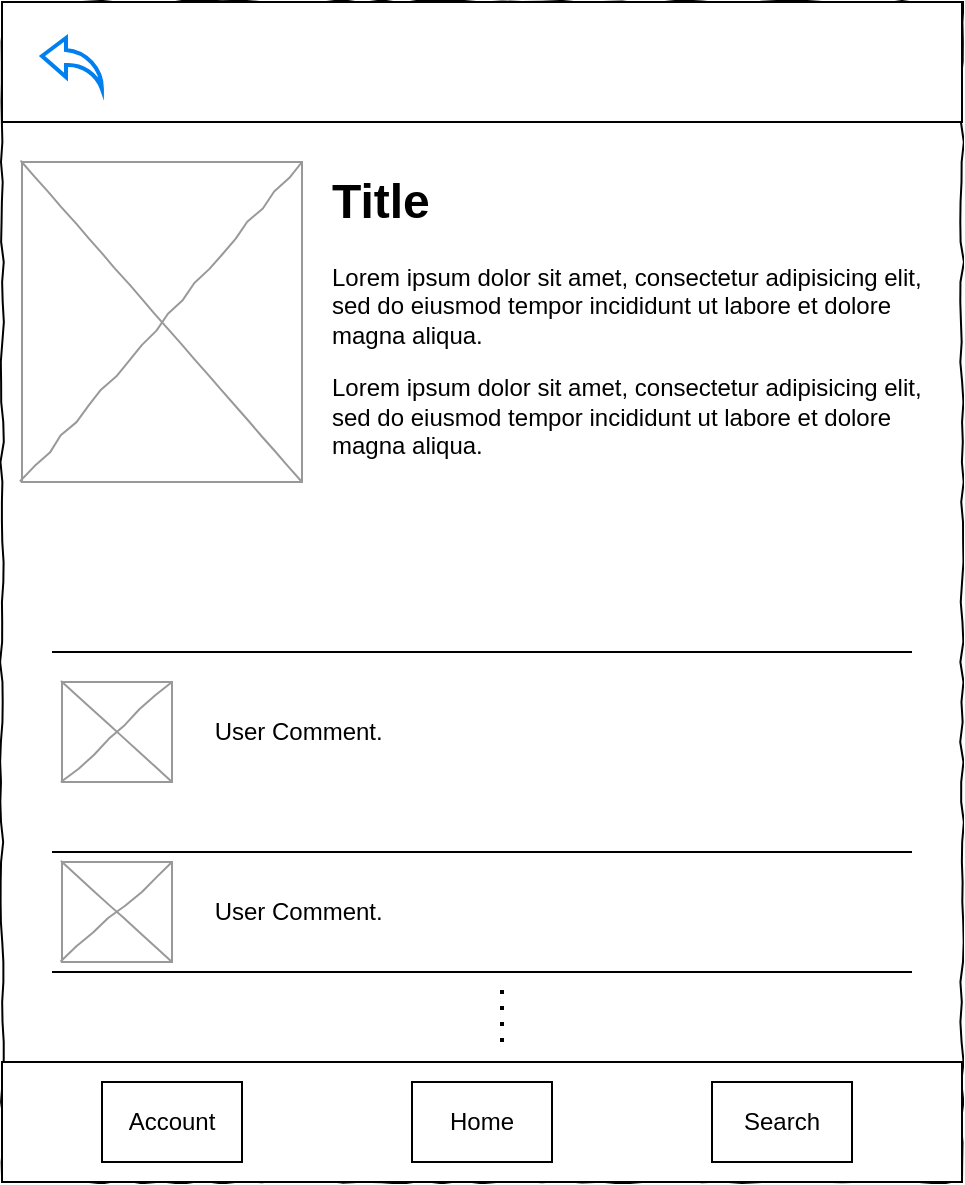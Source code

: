 <mxfile version="15.4.0" type="device"><diagram id="KpNzoV_c-4TvSCJcUqke" name="Page-1"><mxGraphModel dx="1024" dy="592" grid="1" gridSize="10" guides="1" tooltips="1" connect="1" arrows="1" fold="1" page="1" pageScale="1" pageWidth="1100" pageHeight="850" math="0" shadow="0"><root><mxCell id="0"/><mxCell id="1" parent="0"/><mxCell id="dr2poNsHKaFnAszCJTqz-1" value="" style="whiteSpace=wrap;html=1;rounded=0;shadow=0;labelBackgroundColor=none;strokeWidth=1;fillColor=none;fontFamily=Verdana;fontSize=12;align=center;comic=1;" vertex="1" parent="1"><mxGeometry x="30" y="90" width="480" height="590" as="geometry"/></mxCell><mxCell id="dr2poNsHKaFnAszCJTqz-2" value="" style="rounded=0;whiteSpace=wrap;html=1;" vertex="1" parent="1"><mxGeometry x="30" y="620" width="480" height="60" as="geometry"/></mxCell><mxCell id="dr2poNsHKaFnAszCJTqz-3" value="" style="group" vertex="1" connectable="0" parent="1"><mxGeometry x="235" y="630" width="70" height="40" as="geometry"/></mxCell><mxCell id="dr2poNsHKaFnAszCJTqz-4" value="" style="rounded=0;whiteSpace=wrap;html=1;" vertex="1" parent="dr2poNsHKaFnAszCJTqz-3"><mxGeometry width="70" height="40" as="geometry"/></mxCell><mxCell id="dr2poNsHKaFnAszCJTqz-5" value="Home" style="text;html=1;strokeColor=none;fillColor=none;align=center;verticalAlign=middle;whiteSpace=wrap;rounded=0;" vertex="1" parent="dr2poNsHKaFnAszCJTqz-3"><mxGeometry x="14" y="10" width="42" height="20" as="geometry"/></mxCell><mxCell id="dr2poNsHKaFnAszCJTqz-6" value="" style="group" vertex="1" connectable="0" parent="1"><mxGeometry x="385" y="630" width="70" height="40" as="geometry"/></mxCell><mxCell id="dr2poNsHKaFnAszCJTqz-7" value="" style="rounded=0;whiteSpace=wrap;html=1;" vertex="1" parent="dr2poNsHKaFnAszCJTqz-6"><mxGeometry width="70" height="40" as="geometry"/></mxCell><mxCell id="dr2poNsHKaFnAszCJTqz-8" value="Search" style="text;html=1;strokeColor=none;fillColor=none;align=center;verticalAlign=middle;whiteSpace=wrap;rounded=0;" vertex="1" parent="dr2poNsHKaFnAszCJTqz-6"><mxGeometry x="14" y="10" width="42" height="20" as="geometry"/></mxCell><mxCell id="dr2poNsHKaFnAszCJTqz-9" value="" style="group" vertex="1" connectable="0" parent="1"><mxGeometry x="80" y="630" width="70" height="40" as="geometry"/></mxCell><mxCell id="dr2poNsHKaFnAszCJTqz-10" value="" style="rounded=0;whiteSpace=wrap;html=1;" vertex="1" parent="dr2poNsHKaFnAszCJTqz-9"><mxGeometry width="70" height="40" as="geometry"/></mxCell><mxCell id="dr2poNsHKaFnAszCJTqz-11" value="Account" style="text;html=1;strokeColor=none;fillColor=none;align=center;verticalAlign=middle;whiteSpace=wrap;rounded=0;" vertex="1" parent="dr2poNsHKaFnAszCJTqz-9"><mxGeometry x="14" y="10" width="42" height="20" as="geometry"/></mxCell><mxCell id="dr2poNsHKaFnAszCJTqz-12" value="" style="rounded=0;whiteSpace=wrap;html=1;" vertex="1" parent="1"><mxGeometry x="30" y="90" width="480" height="60" as="geometry"/></mxCell><mxCell id="dr2poNsHKaFnAszCJTqz-18" value="" style="line;strokeWidth=1;rotatable=0;dashed=0;labelPosition=right;align=left;verticalAlign=middle;spacingTop=0;spacingLeft=6;points=[];portConstraint=eastwest;" vertex="1" parent="1"><mxGeometry x="55" y="410" width="430" height="10" as="geometry"/></mxCell><mxCell id="dr2poNsHKaFnAszCJTqz-19" value="" style="line;strokeWidth=1;rotatable=0;dashed=0;labelPosition=right;align=left;verticalAlign=middle;spacingTop=0;spacingLeft=6;points=[];portConstraint=eastwest;" vertex="1" parent="1"><mxGeometry x="55" y="510" width="430" height="10" as="geometry"/></mxCell><mxCell id="dr2poNsHKaFnAszCJTqz-20" value="" style="line;strokeWidth=1;rotatable=0;dashed=0;labelPosition=right;align=left;verticalAlign=middle;spacingTop=0;spacingLeft=6;points=[];portConstraint=eastwest;" vertex="1" parent="1"><mxGeometry x="55" y="570" width="430" height="10" as="geometry"/></mxCell><mxCell id="dr2poNsHKaFnAszCJTqz-21" value="" style="endArrow=none;dashed=1;html=1;dashPattern=1 3;strokeWidth=2;rounded=0;edgeStyle=orthogonalEdgeStyle;" edge="1" parent="1"><mxGeometry width="50" height="50" relative="1" as="geometry"><mxPoint x="280" y="610" as="sourcePoint"/><mxPoint x="280" y="580" as="targetPoint"/></mxGeometry></mxCell><mxCell id="dr2poNsHKaFnAszCJTqz-22" value="" style="verticalLabelPosition=bottom;shadow=0;dashed=0;align=center;html=1;verticalAlign=top;strokeWidth=1;shape=mxgraph.mockup.graphics.simpleIcon;strokeColor=#999999;rounded=0;labelBackgroundColor=none;fontFamily=Verdana;fontSize=14;fontColor=#000000;comic=1;" vertex="1" parent="1"><mxGeometry x="40" y="170" width="140" height="160" as="geometry"/></mxCell><mxCell id="dr2poNsHKaFnAszCJTqz-23" value="&lt;h1&gt;Title&lt;/h1&gt;&lt;p&gt;Lorem ipsum dolor sit amet, consectetur adipisicing elit, sed do eiusmod tempor incididunt ut labore et dolore magna aliqua.&lt;/p&gt;Lorem ipsum dolor sit amet, consectetur adipisicing elit, sed do eiusmod tempor incididunt ut labore et dolore magna aliqua." style="text;html=1;strokeColor=none;fillColor=none;spacing=5;spacingTop=-20;whiteSpace=wrap;overflow=hidden;rounded=0;" vertex="1" parent="1"><mxGeometry x="190" y="170" width="310" height="150" as="geometry"/></mxCell><mxCell id="dr2poNsHKaFnAszCJTqz-30" value="" style="html=1;verticalLabelPosition=bottom;align=center;labelBackgroundColor=#ffffff;verticalAlign=top;strokeWidth=2;strokeColor=#0080F0;shadow=0;dashed=0;shape=mxgraph.ios7.icons.back;" vertex="1" parent="1"><mxGeometry x="50" y="108" width="30" height="25.5" as="geometry"/></mxCell><mxCell id="dr2poNsHKaFnAszCJTqz-31" value="" style="verticalLabelPosition=bottom;shadow=0;dashed=0;align=center;html=1;verticalAlign=top;strokeWidth=1;shape=mxgraph.mockup.graphics.simpleIcon;strokeColor=#999999;rounded=0;labelBackgroundColor=none;fontFamily=Verdana;fontSize=14;fontColor=#000000;comic=1;" vertex="1" parent="1"><mxGeometry x="60" y="430" width="55" height="50" as="geometry"/></mxCell><mxCell id="dr2poNsHKaFnAszCJTqz-32" value="User Comment.&amp;nbsp;" style="text;html=1;strokeColor=none;fillColor=none;align=center;verticalAlign=middle;whiteSpace=wrap;rounded=0;" vertex="1" parent="1"><mxGeometry x="130" y="440" width="100" height="30" as="geometry"/></mxCell><mxCell id="dr2poNsHKaFnAszCJTqz-33" value="" style="verticalLabelPosition=bottom;shadow=0;dashed=0;align=center;html=1;verticalAlign=top;strokeWidth=1;shape=mxgraph.mockup.graphics.simpleIcon;strokeColor=#999999;rounded=0;labelBackgroundColor=none;fontFamily=Verdana;fontSize=14;fontColor=#000000;comic=1;" vertex="1" parent="1"><mxGeometry x="60" y="520" width="55" height="50" as="geometry"/></mxCell><mxCell id="dr2poNsHKaFnAszCJTqz-34" value="User Comment.&amp;nbsp;" style="text;html=1;strokeColor=none;fillColor=none;align=center;verticalAlign=middle;whiteSpace=wrap;rounded=0;" vertex="1" parent="1"><mxGeometry x="130" y="530" width="100" height="30" as="geometry"/></mxCell></root></mxGraphModel></diagram></mxfile>